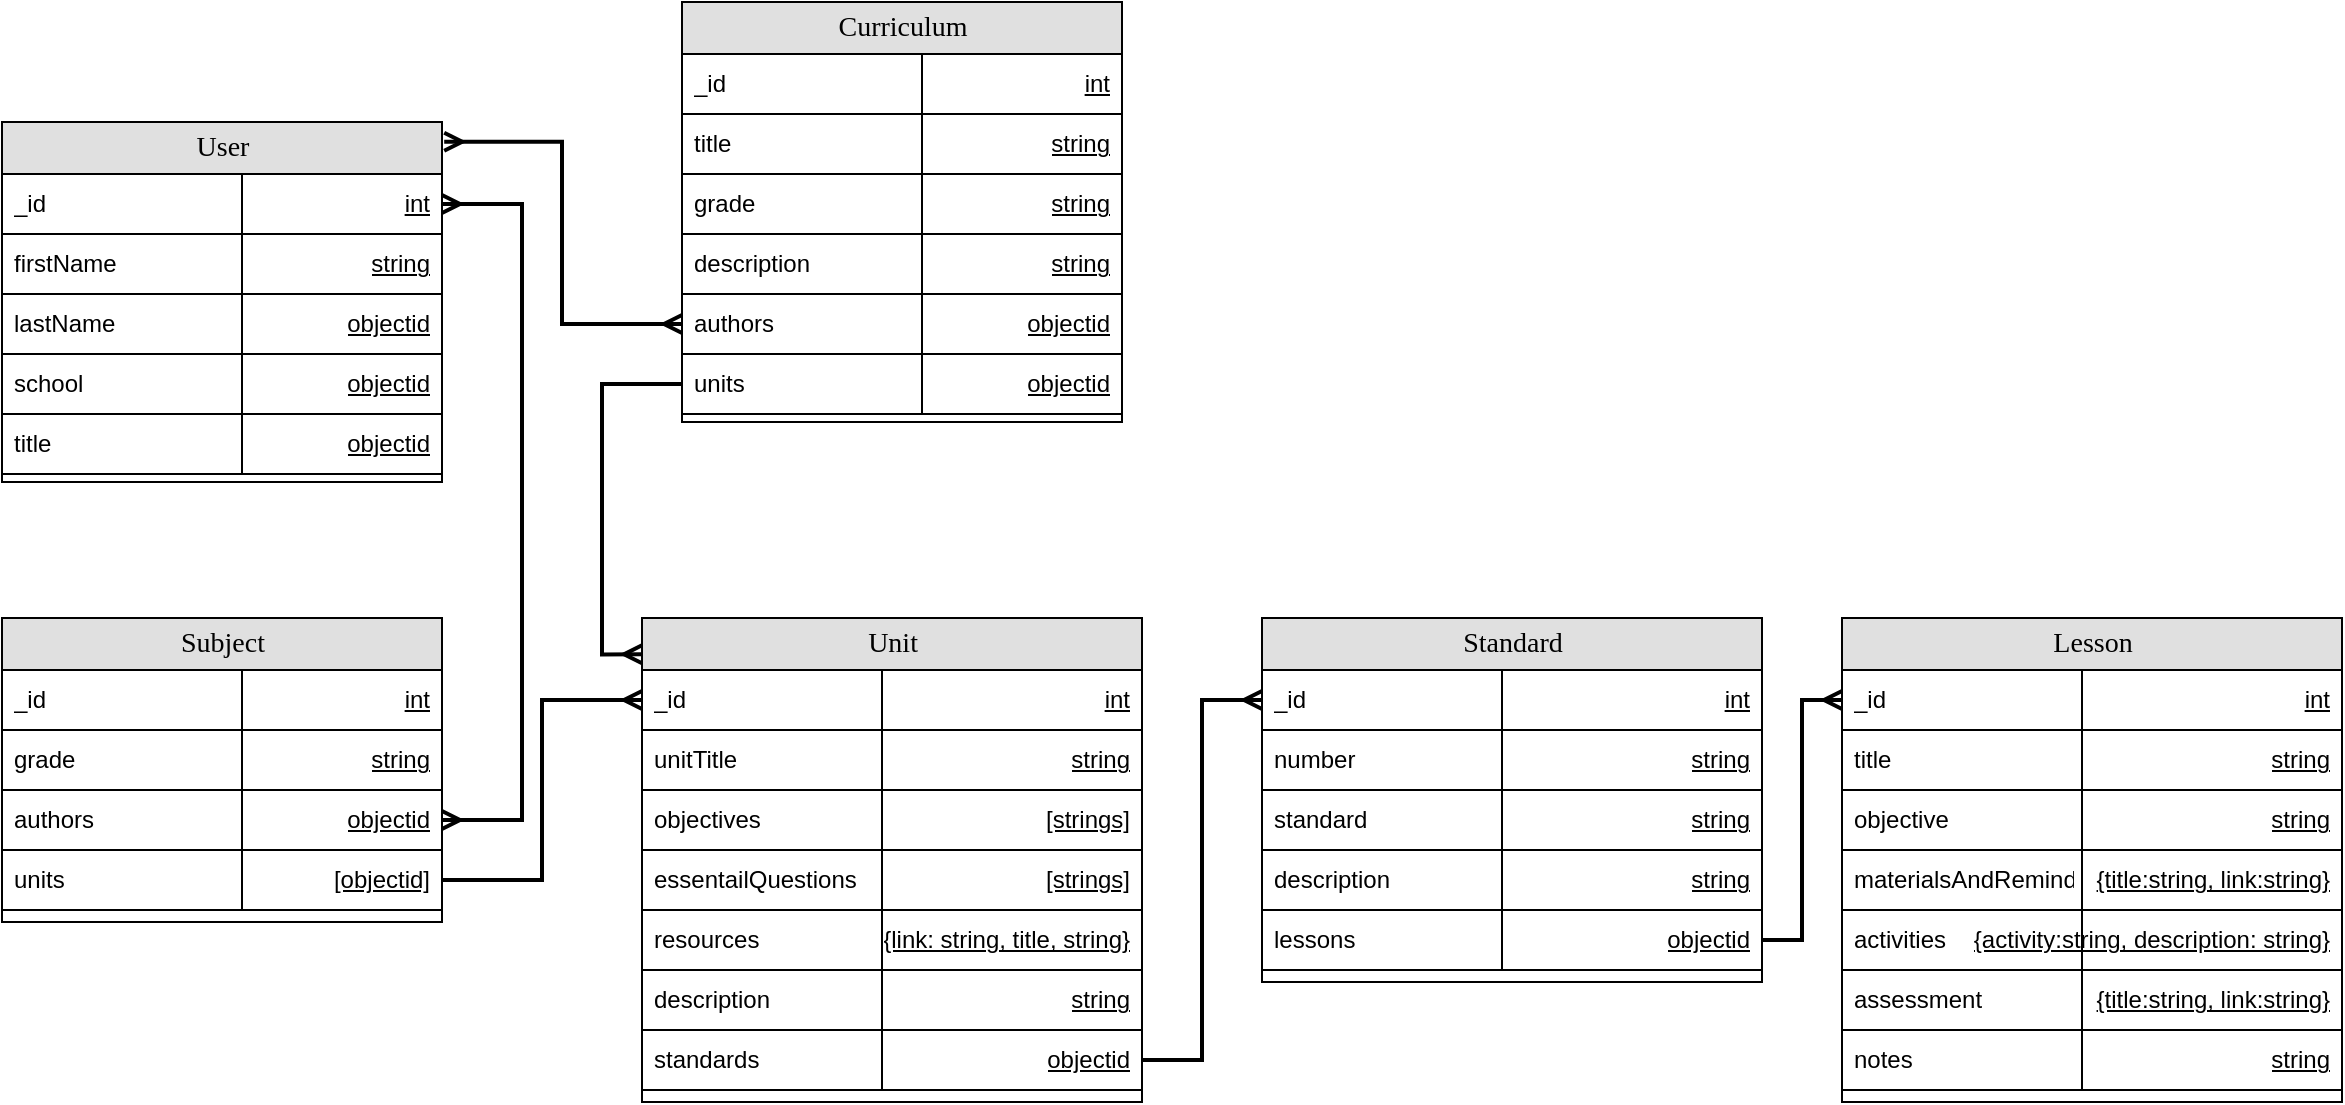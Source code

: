 <mxfile version="21.7.2" type="github">
  <diagram name="Page-1" id="e56a1550-8fbb-45ad-956c-1786394a9013">
    <mxGraphModel dx="1003" dy="1020" grid="1" gridSize="10" guides="1" tooltips="1" connect="1" arrows="1" fold="1" page="1" pageScale="1" pageWidth="1100" pageHeight="850" background="none" math="0" shadow="0">
      <root>
        <mxCell id="0" />
        <mxCell id="1" parent="0" />
        <mxCell id="2e49270ec7c68f3f-80" value="Subject" style="swimlane;html=1;fontStyle=0;childLayout=stackLayout;horizontal=1;startSize=26;fillColor=#e0e0e0;horizontalStack=0;resizeParent=1;resizeLast=0;collapsible=1;marginBottom=0;swimlaneFillColor=#ffffff;align=center;rounded=0;shadow=0;comic=0;labelBackgroundColor=none;strokeWidth=1;fontFamily=Verdana;fontSize=14" parent="1" vertex="1">
          <mxGeometry x="30" y="358" width="220" height="152" as="geometry" />
        </mxCell>
        <mxCell id="2e49270ec7c68f3f-81" value="&lt;span style=&quot;font-weight: 400;&quot;&gt;int&lt;/span&gt;" style="shape=partialRectangle;top=0;left=0;right=0;bottom=1;html=1;align=right;verticalAlign=middle;fillColor=none;spacingLeft=34;spacingRight=4;whiteSpace=wrap;overflow=hidden;rotatable=0;points=[[0,0.5],[1,0.5]];portConstraint=eastwest;dropTarget=0;fontStyle=5;" parent="2e49270ec7c68f3f-80" vertex="1">
          <mxGeometry y="26" width="220" height="30" as="geometry" />
        </mxCell>
        <mxCell id="2e49270ec7c68f3f-82" value="_id" style="shape=partialRectangle;top=0;left=0;bottom=0;html=1;fillColor=none;align=left;verticalAlign=middle;spacingLeft=4;spacingRight=4;whiteSpace=wrap;overflow=hidden;rotatable=0;points=[];portConstraint=eastwest;part=1;" parent="2e49270ec7c68f3f-81" vertex="1" connectable="0">
          <mxGeometry width="120" height="30" as="geometry" />
        </mxCell>
        <mxCell id="TfCNdOQAZOzX627m7ygY-2" value="&lt;span style=&quot;font-weight: 400;&quot;&gt;string&lt;/span&gt;" style="shape=partialRectangle;top=0;left=0;right=0;bottom=1;html=1;align=right;verticalAlign=middle;fillColor=none;spacingLeft=34;spacingRight=4;whiteSpace=wrap;overflow=hidden;rotatable=0;points=[[0,0.5],[1,0.5]];portConstraint=eastwest;dropTarget=0;fontStyle=5;" vertex="1" parent="2e49270ec7c68f3f-80">
          <mxGeometry y="56" width="220" height="30" as="geometry" />
        </mxCell>
        <mxCell id="TfCNdOQAZOzX627m7ygY-3" value="grade" style="shape=partialRectangle;top=0;left=0;bottom=0;html=1;fillColor=none;align=left;verticalAlign=middle;spacingLeft=4;spacingRight=4;whiteSpace=wrap;overflow=hidden;rotatable=0;points=[];portConstraint=eastwest;part=1;" vertex="1" connectable="0" parent="TfCNdOQAZOzX627m7ygY-2">
          <mxGeometry width="120" height="30" as="geometry" />
        </mxCell>
        <mxCell id="TfCNdOQAZOzX627m7ygY-4" value="&lt;span style=&quot;font-weight: 400;&quot;&gt;objectid&lt;/span&gt;" style="shape=partialRectangle;top=0;left=0;right=0;bottom=1;html=1;align=right;verticalAlign=middle;fillColor=none;spacingLeft=34;spacingRight=4;whiteSpace=wrap;overflow=hidden;rotatable=0;points=[[0,0.5],[1,0.5]];portConstraint=eastwest;dropTarget=0;fontStyle=5;" vertex="1" parent="2e49270ec7c68f3f-80">
          <mxGeometry y="86" width="220" height="30" as="geometry" />
        </mxCell>
        <mxCell id="TfCNdOQAZOzX627m7ygY-5" value="authors" style="shape=partialRectangle;top=0;left=0;bottom=0;html=1;fillColor=none;align=left;verticalAlign=middle;spacingLeft=4;spacingRight=4;whiteSpace=wrap;overflow=hidden;rotatable=0;points=[];portConstraint=eastwest;part=1;" vertex="1" connectable="0" parent="TfCNdOQAZOzX627m7ygY-4">
          <mxGeometry width="120" height="30" as="geometry" />
        </mxCell>
        <mxCell id="TfCNdOQAZOzX627m7ygY-8" value="&lt;span style=&quot;font-weight: 400;&quot;&gt;[objectid]&lt;/span&gt;" style="shape=partialRectangle;top=0;left=0;right=0;bottom=1;html=1;align=right;verticalAlign=middle;fillColor=none;spacingLeft=34;spacingRight=4;whiteSpace=wrap;overflow=hidden;rotatable=0;points=[[0,0.5],[1,0.5]];portConstraint=eastwest;dropTarget=0;fontStyle=5;" vertex="1" parent="2e49270ec7c68f3f-80">
          <mxGeometry y="116" width="220" height="30" as="geometry" />
        </mxCell>
        <mxCell id="TfCNdOQAZOzX627m7ygY-9" value="units" style="shape=partialRectangle;top=0;left=0;bottom=0;html=1;fillColor=none;align=left;verticalAlign=middle;spacingLeft=4;spacingRight=4;whiteSpace=wrap;overflow=hidden;rotatable=0;points=[];portConstraint=eastwest;part=1;" vertex="1" connectable="0" parent="TfCNdOQAZOzX627m7ygY-8">
          <mxGeometry width="120" height="30" as="geometry" />
        </mxCell>
        <mxCell id="TfCNdOQAZOzX627m7ygY-520" style="edgeStyle=orthogonalEdgeStyle;rounded=0;orthogonalLoop=1;jettySize=auto;html=1;exitX=1.005;exitY=0.055;exitDx=0;exitDy=0;exitPerimeter=0;endArrow=ERmany;endFill=0;startArrow=ERmany;startFill=0;strokeWidth=2;" edge="1" parent="1" source="TfCNdOQAZOzX627m7ygY-10" target="TfCNdOQAZOzX627m7ygY-512">
          <mxGeometry relative="1" as="geometry">
            <mxPoint x="260" y="120" as="sourcePoint" />
            <Array as="points">
              <mxPoint x="310" y="120" />
              <mxPoint x="310" y="211" />
            </Array>
          </mxGeometry>
        </mxCell>
        <mxCell id="TfCNdOQAZOzX627m7ygY-10" value="User" style="swimlane;html=1;fontStyle=0;childLayout=stackLayout;horizontal=1;startSize=26;fillColor=#e0e0e0;horizontalStack=0;resizeParent=1;resizeLast=0;collapsible=1;marginBottom=0;swimlaneFillColor=#ffffff;align=center;rounded=0;shadow=0;comic=0;labelBackgroundColor=none;strokeWidth=1;fontFamily=Verdana;fontSize=14" vertex="1" parent="1">
          <mxGeometry x="30" y="110" width="220" height="180" as="geometry" />
        </mxCell>
        <mxCell id="TfCNdOQAZOzX627m7ygY-11" value="&lt;span style=&quot;font-weight: 400;&quot;&gt;int&lt;/span&gt;" style="shape=partialRectangle;top=0;left=0;right=0;bottom=1;html=1;align=right;verticalAlign=middle;fillColor=none;spacingLeft=34;spacingRight=4;whiteSpace=wrap;overflow=hidden;rotatable=0;points=[[0,0.5],[1,0.5]];portConstraint=eastwest;dropTarget=0;fontStyle=5;" vertex="1" parent="TfCNdOQAZOzX627m7ygY-10">
          <mxGeometry y="26" width="220" height="30" as="geometry" />
        </mxCell>
        <mxCell id="TfCNdOQAZOzX627m7ygY-12" value="_id" style="shape=partialRectangle;top=0;left=0;bottom=0;html=1;fillColor=none;align=left;verticalAlign=middle;spacingLeft=4;spacingRight=4;whiteSpace=wrap;overflow=hidden;rotatable=0;points=[];portConstraint=eastwest;part=1;" vertex="1" connectable="0" parent="TfCNdOQAZOzX627m7ygY-11">
          <mxGeometry width="120" height="30" as="geometry" />
        </mxCell>
        <mxCell id="TfCNdOQAZOzX627m7ygY-13" value="&lt;span style=&quot;font-weight: 400;&quot;&gt;string&lt;/span&gt;" style="shape=partialRectangle;top=0;left=0;right=0;bottom=1;html=1;align=right;verticalAlign=middle;fillColor=none;spacingLeft=34;spacingRight=4;whiteSpace=wrap;overflow=hidden;rotatable=0;points=[[0,0.5],[1,0.5]];portConstraint=eastwest;dropTarget=0;fontStyle=5;" vertex="1" parent="TfCNdOQAZOzX627m7ygY-10">
          <mxGeometry y="56" width="220" height="30" as="geometry" />
        </mxCell>
        <mxCell id="TfCNdOQAZOzX627m7ygY-14" value="firstName" style="shape=partialRectangle;top=0;left=0;bottom=0;html=1;fillColor=none;align=left;verticalAlign=middle;spacingLeft=4;spacingRight=4;whiteSpace=wrap;overflow=hidden;rotatable=0;points=[];portConstraint=eastwest;part=1;" vertex="1" connectable="0" parent="TfCNdOQAZOzX627m7ygY-13">
          <mxGeometry width="120" height="30" as="geometry" />
        </mxCell>
        <mxCell id="TfCNdOQAZOzX627m7ygY-15" value="&lt;span style=&quot;font-weight: 400;&quot;&gt;objectid&lt;/span&gt;" style="shape=partialRectangle;top=0;left=0;right=0;bottom=1;html=1;align=right;verticalAlign=middle;fillColor=none;spacingLeft=34;spacingRight=4;whiteSpace=wrap;overflow=hidden;rotatable=0;points=[[0,0.5],[1,0.5]];portConstraint=eastwest;dropTarget=0;fontStyle=5;" vertex="1" parent="TfCNdOQAZOzX627m7ygY-10">
          <mxGeometry y="86" width="220" height="30" as="geometry" />
        </mxCell>
        <mxCell id="TfCNdOQAZOzX627m7ygY-16" value="lastName" style="shape=partialRectangle;top=0;left=0;bottom=0;html=1;fillColor=none;align=left;verticalAlign=middle;spacingLeft=4;spacingRight=4;whiteSpace=wrap;overflow=hidden;rotatable=0;points=[];portConstraint=eastwest;part=1;" vertex="1" connectable="0" parent="TfCNdOQAZOzX627m7ygY-15">
          <mxGeometry width="120" height="30" as="geometry" />
        </mxCell>
        <mxCell id="TfCNdOQAZOzX627m7ygY-17" value="&lt;span style=&quot;font-weight: 400;&quot;&gt;objectid&lt;/span&gt;" style="shape=partialRectangle;top=0;left=0;right=0;bottom=1;html=1;align=right;verticalAlign=middle;fillColor=none;spacingLeft=34;spacingRight=4;whiteSpace=wrap;overflow=hidden;rotatable=0;points=[[0,0.5],[1,0.5]];portConstraint=eastwest;dropTarget=0;fontStyle=5;" vertex="1" parent="TfCNdOQAZOzX627m7ygY-10">
          <mxGeometry y="116" width="220" height="30" as="geometry" />
        </mxCell>
        <mxCell id="TfCNdOQAZOzX627m7ygY-18" value="school" style="shape=partialRectangle;top=0;left=0;bottom=0;html=1;fillColor=none;align=left;verticalAlign=middle;spacingLeft=4;spacingRight=4;whiteSpace=wrap;overflow=hidden;rotatable=0;points=[];portConstraint=eastwest;part=1;" vertex="1" connectable="0" parent="TfCNdOQAZOzX627m7ygY-17">
          <mxGeometry width="120" height="30" as="geometry" />
        </mxCell>
        <mxCell id="TfCNdOQAZOzX627m7ygY-19" value="&lt;span style=&quot;font-weight: 400;&quot;&gt;objectid&lt;/span&gt;" style="shape=partialRectangle;top=0;left=0;right=0;bottom=1;html=1;align=right;verticalAlign=middle;fillColor=none;spacingLeft=34;spacingRight=4;whiteSpace=wrap;overflow=hidden;rotatable=0;points=[[0,0.5],[1,0.5]];portConstraint=eastwest;dropTarget=0;fontStyle=5;" vertex="1" parent="TfCNdOQAZOzX627m7ygY-10">
          <mxGeometry y="146" width="220" height="30" as="geometry" />
        </mxCell>
        <mxCell id="TfCNdOQAZOzX627m7ygY-20" value="title" style="shape=partialRectangle;top=0;left=0;bottom=0;html=1;fillColor=none;align=left;verticalAlign=middle;spacingLeft=4;spacingRight=4;whiteSpace=wrap;overflow=hidden;rotatable=0;points=[];portConstraint=eastwest;part=1;" vertex="1" connectable="0" parent="TfCNdOQAZOzX627m7ygY-19">
          <mxGeometry width="120" height="30" as="geometry" />
        </mxCell>
        <mxCell id="TfCNdOQAZOzX627m7ygY-21" style="edgeStyle=orthogonalEdgeStyle;rounded=0;orthogonalLoop=1;jettySize=auto;html=1;exitX=1;exitY=0.5;exitDx=0;exitDy=0;entryX=1;entryY=0.5;entryDx=0;entryDy=0;endArrow=ERmany;endFill=0;strokeWidth=2;startArrow=ERmany;startFill=0;" edge="1" parent="1" source="TfCNdOQAZOzX627m7ygY-4" target="TfCNdOQAZOzX627m7ygY-11">
          <mxGeometry relative="1" as="geometry">
            <mxPoint x="290" y="150" as="targetPoint" />
            <Array as="points">
              <mxPoint x="290" y="459" />
              <mxPoint x="290" y="151" />
            </Array>
          </mxGeometry>
        </mxCell>
        <mxCell id="TfCNdOQAZOzX627m7ygY-22" value="Unit" style="swimlane;html=1;fontStyle=0;childLayout=stackLayout;horizontal=1;startSize=26;fillColor=#e0e0e0;horizontalStack=0;resizeParent=1;resizeLast=0;collapsible=1;marginBottom=0;swimlaneFillColor=#ffffff;align=center;rounded=0;shadow=0;comic=0;labelBackgroundColor=none;strokeWidth=1;fontFamily=Verdana;fontSize=14" vertex="1" parent="1">
          <mxGeometry x="350" y="358" width="250" height="242" as="geometry" />
        </mxCell>
        <mxCell id="TfCNdOQAZOzX627m7ygY-23" value="&lt;span style=&quot;font-weight: 400;&quot;&gt;int&lt;/span&gt;" style="shape=partialRectangle;top=0;left=0;right=0;bottom=1;html=1;align=right;verticalAlign=middle;fillColor=none;spacingLeft=34;spacingRight=4;whiteSpace=wrap;overflow=hidden;rotatable=0;points=[[0,0.5],[1,0.5]];portConstraint=eastwest;dropTarget=0;fontStyle=5;" vertex="1" parent="TfCNdOQAZOzX627m7ygY-22">
          <mxGeometry y="26" width="250" height="30" as="geometry" />
        </mxCell>
        <mxCell id="TfCNdOQAZOzX627m7ygY-24" value="_id" style="shape=partialRectangle;top=0;left=0;bottom=0;html=1;fillColor=none;align=left;verticalAlign=middle;spacingLeft=4;spacingRight=4;whiteSpace=wrap;overflow=hidden;rotatable=0;points=[];portConstraint=eastwest;part=1;" vertex="1" connectable="0" parent="TfCNdOQAZOzX627m7ygY-23">
          <mxGeometry width="120" height="30" as="geometry" />
        </mxCell>
        <mxCell id="TfCNdOQAZOzX627m7ygY-27" value="&lt;span style=&quot;font-weight: 400;&quot;&gt;string&lt;/span&gt;" style="shape=partialRectangle;top=0;left=0;right=0;bottom=1;html=1;align=right;verticalAlign=middle;fillColor=none;spacingLeft=34;spacingRight=4;whiteSpace=wrap;overflow=hidden;rotatable=0;points=[[0,0.5],[1,0.5]];portConstraint=eastwest;dropTarget=0;fontStyle=5;" vertex="1" parent="TfCNdOQAZOzX627m7ygY-22">
          <mxGeometry y="56" width="250" height="30" as="geometry" />
        </mxCell>
        <mxCell id="TfCNdOQAZOzX627m7ygY-28" value="unitTitle" style="shape=partialRectangle;top=0;left=0;bottom=0;html=1;fillColor=none;align=left;verticalAlign=middle;spacingLeft=4;spacingRight=4;whiteSpace=wrap;overflow=hidden;rotatable=0;points=[];portConstraint=eastwest;part=1;" vertex="1" connectable="0" parent="TfCNdOQAZOzX627m7ygY-27">
          <mxGeometry width="120" height="30" as="geometry" />
        </mxCell>
        <mxCell id="TfCNdOQAZOzX627m7ygY-29" value="&lt;span style=&quot;font-weight: 400;&quot;&gt;[strings]&lt;/span&gt;" style="shape=partialRectangle;top=0;left=0;right=0;bottom=1;html=1;align=right;verticalAlign=middle;fillColor=none;spacingLeft=34;spacingRight=4;whiteSpace=wrap;overflow=hidden;rotatable=0;points=[[0,0.5],[1,0.5]];portConstraint=eastwest;dropTarget=0;fontStyle=5;" vertex="1" parent="TfCNdOQAZOzX627m7ygY-22">
          <mxGeometry y="86" width="250" height="30" as="geometry" />
        </mxCell>
        <mxCell id="TfCNdOQAZOzX627m7ygY-30" value="objectives" style="shape=partialRectangle;top=0;left=0;bottom=0;html=1;fillColor=none;align=left;verticalAlign=middle;spacingLeft=4;spacingRight=4;whiteSpace=wrap;overflow=hidden;rotatable=0;points=[];portConstraint=eastwest;part=1;" vertex="1" connectable="0" parent="TfCNdOQAZOzX627m7ygY-29">
          <mxGeometry width="120" height="30" as="geometry" />
        </mxCell>
        <mxCell id="TfCNdOQAZOzX627m7ygY-40" value="&lt;span style=&quot;font-weight: 400;&quot;&gt;[strings]&lt;/span&gt;" style="shape=partialRectangle;top=0;left=0;right=0;bottom=1;html=1;align=right;verticalAlign=middle;fillColor=none;spacingLeft=34;spacingRight=4;whiteSpace=wrap;overflow=hidden;rotatable=0;points=[[0,0.5],[1,0.5]];portConstraint=eastwest;dropTarget=0;fontStyle=5;" vertex="1" parent="TfCNdOQAZOzX627m7ygY-22">
          <mxGeometry y="116" width="250" height="30" as="geometry" />
        </mxCell>
        <mxCell id="TfCNdOQAZOzX627m7ygY-41" value="essentailQuestions" style="shape=partialRectangle;top=0;left=0;bottom=0;html=1;fillColor=none;align=left;verticalAlign=middle;spacingLeft=4;spacingRight=4;whiteSpace=wrap;overflow=hidden;rotatable=0;points=[];portConstraint=eastwest;part=1;" vertex="1" connectable="0" parent="TfCNdOQAZOzX627m7ygY-40">
          <mxGeometry width="120" height="30" as="geometry" />
        </mxCell>
        <mxCell id="TfCNdOQAZOzX627m7ygY-42" value="&lt;span style=&quot;font-weight: 400;&quot;&gt;{link: string, title, string}&lt;br&gt;&lt;/span&gt;" style="shape=partialRectangle;top=0;left=0;right=0;bottom=1;html=1;align=right;verticalAlign=middle;fillColor=none;spacingLeft=34;spacingRight=4;whiteSpace=wrap;overflow=hidden;rotatable=0;points=[[0,0.5],[1,0.5]];portConstraint=eastwest;dropTarget=0;fontStyle=5;" vertex="1" parent="TfCNdOQAZOzX627m7ygY-22">
          <mxGeometry y="146" width="250" height="30" as="geometry" />
        </mxCell>
        <mxCell id="TfCNdOQAZOzX627m7ygY-43" value="resources" style="shape=partialRectangle;top=0;left=0;bottom=0;html=1;fillColor=none;align=left;verticalAlign=middle;spacingLeft=4;spacingRight=4;whiteSpace=wrap;overflow=hidden;rotatable=0;points=[];portConstraint=eastwest;part=1;" vertex="1" connectable="0" parent="TfCNdOQAZOzX627m7ygY-42">
          <mxGeometry width="120" height="30" as="geometry" />
        </mxCell>
        <mxCell id="TfCNdOQAZOzX627m7ygY-44" value="&lt;span style=&quot;font-weight: 400;&quot;&gt;string&lt;/span&gt;" style="shape=partialRectangle;top=0;left=0;right=0;bottom=1;html=1;align=right;verticalAlign=middle;fillColor=none;spacingLeft=34;spacingRight=4;whiteSpace=wrap;overflow=hidden;rotatable=0;points=[[0,0.5],[1,0.5]];portConstraint=eastwest;dropTarget=0;fontStyle=5;" vertex="1" parent="TfCNdOQAZOzX627m7ygY-22">
          <mxGeometry y="176" width="250" height="30" as="geometry" />
        </mxCell>
        <mxCell id="TfCNdOQAZOzX627m7ygY-45" value="description" style="shape=partialRectangle;top=0;left=0;bottom=0;html=1;fillColor=none;align=left;verticalAlign=middle;spacingLeft=4;spacingRight=4;whiteSpace=wrap;overflow=hidden;rotatable=0;points=[];portConstraint=eastwest;part=1;" vertex="1" connectable="0" parent="TfCNdOQAZOzX627m7ygY-44">
          <mxGeometry width="120" height="30" as="geometry" />
        </mxCell>
        <mxCell id="TfCNdOQAZOzX627m7ygY-46" value="&lt;span style=&quot;font-weight: 400;&quot;&gt;objectid&lt;/span&gt;" style="shape=partialRectangle;top=0;left=0;right=0;bottom=1;html=1;align=right;verticalAlign=middle;fillColor=none;spacingLeft=34;spacingRight=4;whiteSpace=wrap;overflow=hidden;rotatable=0;points=[[0,0.5],[1,0.5]];portConstraint=eastwest;dropTarget=0;fontStyle=5;" vertex="1" parent="TfCNdOQAZOzX627m7ygY-22">
          <mxGeometry y="206" width="250" height="30" as="geometry" />
        </mxCell>
        <mxCell id="TfCNdOQAZOzX627m7ygY-47" value="standards" style="shape=partialRectangle;top=0;left=0;bottom=0;html=1;fillColor=none;align=left;verticalAlign=middle;spacingLeft=4;spacingRight=4;whiteSpace=wrap;overflow=hidden;rotatable=0;points=[];portConstraint=eastwest;part=1;" vertex="1" connectable="0" parent="TfCNdOQAZOzX627m7ygY-46">
          <mxGeometry width="120" height="30" as="geometry" />
        </mxCell>
        <mxCell id="TfCNdOQAZOzX627m7ygY-49" style="edgeStyle=orthogonalEdgeStyle;rounded=0;orthogonalLoop=1;jettySize=auto;html=1;entryX=0;entryY=0.5;entryDx=0;entryDy=0;endArrow=ERmany;endFill=0;strokeWidth=2;" edge="1" parent="1" source="TfCNdOQAZOzX627m7ygY-8" target="TfCNdOQAZOzX627m7ygY-23">
          <mxGeometry relative="1" as="geometry">
            <mxPoint x="330" y="320" as="targetPoint" />
          </mxGeometry>
        </mxCell>
        <mxCell id="TfCNdOQAZOzX627m7ygY-471" value="Standard" style="swimlane;html=1;fontStyle=0;childLayout=stackLayout;horizontal=1;startSize=26;fillColor=#e0e0e0;horizontalStack=0;resizeParent=1;resizeLast=0;collapsible=1;marginBottom=0;swimlaneFillColor=#ffffff;align=center;rounded=0;shadow=0;comic=0;labelBackgroundColor=none;strokeWidth=1;fontFamily=Verdana;fontSize=14" vertex="1" parent="1">
          <mxGeometry x="660" y="358" width="250" height="182" as="geometry" />
        </mxCell>
        <mxCell id="TfCNdOQAZOzX627m7ygY-472" value="&lt;span style=&quot;font-weight: 400;&quot;&gt;int&lt;/span&gt;" style="shape=partialRectangle;top=0;left=0;right=0;bottom=1;html=1;align=right;verticalAlign=middle;fillColor=none;spacingLeft=34;spacingRight=4;whiteSpace=wrap;overflow=hidden;rotatable=0;points=[[0,0.5],[1,0.5]];portConstraint=eastwest;dropTarget=0;fontStyle=5;" vertex="1" parent="TfCNdOQAZOzX627m7ygY-471">
          <mxGeometry y="26" width="250" height="30" as="geometry" />
        </mxCell>
        <mxCell id="TfCNdOQAZOzX627m7ygY-473" value="_id" style="shape=partialRectangle;top=0;left=0;bottom=0;html=1;fillColor=none;align=left;verticalAlign=middle;spacingLeft=4;spacingRight=4;whiteSpace=wrap;overflow=hidden;rotatable=0;points=[];portConstraint=eastwest;part=1;" vertex="1" connectable="0" parent="TfCNdOQAZOzX627m7ygY-472">
          <mxGeometry width="120" height="30" as="geometry" />
        </mxCell>
        <mxCell id="TfCNdOQAZOzX627m7ygY-474" value="&lt;span style=&quot;font-weight: 400;&quot;&gt;string&lt;/span&gt;" style="shape=partialRectangle;top=0;left=0;right=0;bottom=1;html=1;align=right;verticalAlign=middle;fillColor=none;spacingLeft=34;spacingRight=4;whiteSpace=wrap;overflow=hidden;rotatable=0;points=[[0,0.5],[1,0.5]];portConstraint=eastwest;dropTarget=0;fontStyle=5;" vertex="1" parent="TfCNdOQAZOzX627m7ygY-471">
          <mxGeometry y="56" width="250" height="30" as="geometry" />
        </mxCell>
        <mxCell id="TfCNdOQAZOzX627m7ygY-475" value="number" style="shape=partialRectangle;top=0;left=0;bottom=0;html=1;fillColor=none;align=left;verticalAlign=middle;spacingLeft=4;spacingRight=4;whiteSpace=wrap;overflow=hidden;rotatable=0;points=[];portConstraint=eastwest;part=1;" vertex="1" connectable="0" parent="TfCNdOQAZOzX627m7ygY-474">
          <mxGeometry width="120" height="30" as="geometry" />
        </mxCell>
        <mxCell id="TfCNdOQAZOzX627m7ygY-476" value="&lt;span style=&quot;font-weight: 400;&quot;&gt;string&lt;/span&gt;" style="shape=partialRectangle;top=0;left=0;right=0;bottom=1;html=1;align=right;verticalAlign=middle;fillColor=none;spacingLeft=34;spacingRight=4;whiteSpace=wrap;overflow=hidden;rotatable=0;points=[[0,0.5],[1,0.5]];portConstraint=eastwest;dropTarget=0;fontStyle=5;" vertex="1" parent="TfCNdOQAZOzX627m7ygY-471">
          <mxGeometry y="86" width="250" height="30" as="geometry" />
        </mxCell>
        <mxCell id="TfCNdOQAZOzX627m7ygY-477" value="standard" style="shape=partialRectangle;top=0;left=0;bottom=0;html=1;fillColor=none;align=left;verticalAlign=middle;spacingLeft=4;spacingRight=4;whiteSpace=wrap;overflow=hidden;rotatable=0;points=[];portConstraint=eastwest;part=1;" vertex="1" connectable="0" parent="TfCNdOQAZOzX627m7ygY-476">
          <mxGeometry width="120" height="30" as="geometry" />
        </mxCell>
        <mxCell id="TfCNdOQAZOzX627m7ygY-478" value="&lt;span style=&quot;font-weight: 400;&quot;&gt;string&lt;/span&gt;" style="shape=partialRectangle;top=0;left=0;right=0;bottom=1;html=1;align=right;verticalAlign=middle;fillColor=none;spacingLeft=34;spacingRight=4;whiteSpace=wrap;overflow=hidden;rotatable=0;points=[[0,0.5],[1,0.5]];portConstraint=eastwest;dropTarget=0;fontStyle=5;" vertex="1" parent="TfCNdOQAZOzX627m7ygY-471">
          <mxGeometry y="116" width="250" height="30" as="geometry" />
        </mxCell>
        <mxCell id="TfCNdOQAZOzX627m7ygY-479" value="description" style="shape=partialRectangle;top=0;left=0;bottom=0;html=1;fillColor=none;align=left;verticalAlign=middle;spacingLeft=4;spacingRight=4;whiteSpace=wrap;overflow=hidden;rotatable=0;points=[];portConstraint=eastwest;part=1;" vertex="1" connectable="0" parent="TfCNdOQAZOzX627m7ygY-478">
          <mxGeometry width="120" height="30" as="geometry" />
        </mxCell>
        <mxCell id="TfCNdOQAZOzX627m7ygY-480" value="&lt;span style=&quot;font-weight: 400;&quot;&gt;objectid&lt;br&gt;&lt;/span&gt;" style="shape=partialRectangle;top=0;left=0;right=0;bottom=1;html=1;align=right;verticalAlign=middle;fillColor=none;spacingLeft=34;spacingRight=4;whiteSpace=wrap;overflow=hidden;rotatable=0;points=[[0,0.5],[1,0.5]];portConstraint=eastwest;dropTarget=0;fontStyle=5;" vertex="1" parent="TfCNdOQAZOzX627m7ygY-471">
          <mxGeometry y="146" width="250" height="30" as="geometry" />
        </mxCell>
        <mxCell id="TfCNdOQAZOzX627m7ygY-481" value="lessons" style="shape=partialRectangle;top=0;left=0;bottom=0;html=1;fillColor=none;align=left;verticalAlign=middle;spacingLeft=4;spacingRight=4;whiteSpace=wrap;overflow=hidden;rotatable=0;points=[];portConstraint=eastwest;part=1;" vertex="1" connectable="0" parent="TfCNdOQAZOzX627m7ygY-480">
          <mxGeometry width="120" height="30" as="geometry" />
        </mxCell>
        <mxCell id="TfCNdOQAZOzX627m7ygY-486" style="edgeStyle=orthogonalEdgeStyle;rounded=0;orthogonalLoop=1;jettySize=auto;html=1;exitX=1;exitY=0.5;exitDx=0;exitDy=0;entryX=0;entryY=0.5;entryDx=0;entryDy=0;strokeWidth=2;endArrow=ERmany;endFill=0;" edge="1" parent="1" source="TfCNdOQAZOzX627m7ygY-46" target="TfCNdOQAZOzX627m7ygY-472">
          <mxGeometry relative="1" as="geometry" />
        </mxCell>
        <mxCell id="TfCNdOQAZOzX627m7ygY-487" value="Lesson" style="swimlane;html=1;fontStyle=0;childLayout=stackLayout;horizontal=1;startSize=26;fillColor=#e0e0e0;horizontalStack=0;resizeParent=1;resizeLast=0;collapsible=1;marginBottom=0;swimlaneFillColor=#ffffff;align=center;rounded=0;shadow=0;comic=0;labelBackgroundColor=none;strokeWidth=1;fontFamily=Verdana;fontSize=14" vertex="1" parent="1">
          <mxGeometry x="950" y="358" width="250" height="242" as="geometry" />
        </mxCell>
        <mxCell id="TfCNdOQAZOzX627m7ygY-488" value="&lt;span style=&quot;font-weight: 400;&quot;&gt;int&lt;/span&gt;" style="shape=partialRectangle;top=0;left=0;right=0;bottom=1;html=1;align=right;verticalAlign=middle;fillColor=none;spacingLeft=34;spacingRight=4;whiteSpace=wrap;overflow=hidden;rotatable=0;points=[[0,0.5],[1,0.5]];portConstraint=eastwest;dropTarget=0;fontStyle=5;" vertex="1" parent="TfCNdOQAZOzX627m7ygY-487">
          <mxGeometry y="26" width="250" height="30" as="geometry" />
        </mxCell>
        <mxCell id="TfCNdOQAZOzX627m7ygY-489" value="_id" style="shape=partialRectangle;top=0;left=0;bottom=0;html=1;fillColor=none;align=left;verticalAlign=middle;spacingLeft=4;spacingRight=4;whiteSpace=wrap;overflow=hidden;rotatable=0;points=[];portConstraint=eastwest;part=1;" vertex="1" connectable="0" parent="TfCNdOQAZOzX627m7ygY-488">
          <mxGeometry width="120" height="30" as="geometry" />
        </mxCell>
        <mxCell id="TfCNdOQAZOzX627m7ygY-490" value="&lt;span style=&quot;font-weight: 400;&quot;&gt;string&lt;/span&gt;" style="shape=partialRectangle;top=0;left=0;right=0;bottom=1;html=1;align=right;verticalAlign=middle;fillColor=none;spacingLeft=34;spacingRight=4;whiteSpace=wrap;overflow=hidden;rotatable=0;points=[[0,0.5],[1,0.5]];portConstraint=eastwest;dropTarget=0;fontStyle=5;" vertex="1" parent="TfCNdOQAZOzX627m7ygY-487">
          <mxGeometry y="56" width="250" height="30" as="geometry" />
        </mxCell>
        <mxCell id="TfCNdOQAZOzX627m7ygY-491" value="title" style="shape=partialRectangle;top=0;left=0;bottom=0;html=1;fillColor=none;align=left;verticalAlign=middle;spacingLeft=4;spacingRight=4;whiteSpace=wrap;overflow=hidden;rotatable=0;points=[];portConstraint=eastwest;part=1;" vertex="1" connectable="0" parent="TfCNdOQAZOzX627m7ygY-490">
          <mxGeometry width="120" height="30" as="geometry" />
        </mxCell>
        <mxCell id="TfCNdOQAZOzX627m7ygY-492" value="&lt;span style=&quot;font-weight: 400;&quot;&gt;string&lt;/span&gt;" style="shape=partialRectangle;top=0;left=0;right=0;bottom=1;html=1;align=right;verticalAlign=middle;fillColor=none;spacingLeft=34;spacingRight=4;whiteSpace=wrap;overflow=hidden;rotatable=0;points=[[0,0.5],[1,0.5]];portConstraint=eastwest;dropTarget=0;fontStyle=5;" vertex="1" parent="TfCNdOQAZOzX627m7ygY-487">
          <mxGeometry y="86" width="250" height="30" as="geometry" />
        </mxCell>
        <mxCell id="TfCNdOQAZOzX627m7ygY-493" value="objective" style="shape=partialRectangle;top=0;left=0;bottom=0;html=1;fillColor=none;align=left;verticalAlign=middle;spacingLeft=4;spacingRight=4;whiteSpace=wrap;overflow=hidden;rotatable=0;points=[];portConstraint=eastwest;part=1;" vertex="1" connectable="0" parent="TfCNdOQAZOzX627m7ygY-492">
          <mxGeometry width="120" height="30" as="geometry" />
        </mxCell>
        <mxCell id="TfCNdOQAZOzX627m7ygY-494" value="&lt;span style=&quot;font-weight: 400;&quot;&gt;{title:string, link:string}&lt;/span&gt;" style="shape=partialRectangle;top=0;left=0;right=0;bottom=1;html=1;align=right;verticalAlign=middle;fillColor=none;spacingLeft=34;spacingRight=4;whiteSpace=wrap;overflow=hidden;rotatable=0;points=[[0,0.5],[1,0.5]];portConstraint=eastwest;dropTarget=0;fontStyle=5;" vertex="1" parent="TfCNdOQAZOzX627m7ygY-487">
          <mxGeometry y="116" width="250" height="30" as="geometry" />
        </mxCell>
        <mxCell id="TfCNdOQAZOzX627m7ygY-495" value="materialsAndReminders" style="shape=partialRectangle;top=0;left=0;bottom=0;html=1;fillColor=none;align=left;verticalAlign=middle;spacingLeft=4;spacingRight=4;whiteSpace=wrap;overflow=hidden;rotatable=0;points=[];portConstraint=eastwest;part=1;" vertex="1" connectable="0" parent="TfCNdOQAZOzX627m7ygY-494">
          <mxGeometry width="120" height="30" as="geometry" />
        </mxCell>
        <mxCell id="TfCNdOQAZOzX627m7ygY-496" value="&lt;span style=&quot;font-weight: 400;&quot;&gt;{activity:string, description: string}&lt;br&gt;&lt;/span&gt;" style="shape=partialRectangle;top=0;left=0;right=0;bottom=1;html=1;align=right;verticalAlign=middle;fillColor=none;spacingLeft=34;spacingRight=4;whiteSpace=wrap;overflow=hidden;rotatable=0;points=[[0,0.5],[1,0.5]];portConstraint=eastwest;dropTarget=0;fontStyle=5;" vertex="1" parent="TfCNdOQAZOzX627m7ygY-487">
          <mxGeometry y="146" width="250" height="30" as="geometry" />
        </mxCell>
        <mxCell id="TfCNdOQAZOzX627m7ygY-497" value="activities" style="shape=partialRectangle;top=0;left=0;bottom=0;html=1;fillColor=none;align=left;verticalAlign=middle;spacingLeft=4;spacingRight=4;whiteSpace=wrap;overflow=hidden;rotatable=0;points=[];portConstraint=eastwest;part=1;" vertex="1" connectable="0" parent="TfCNdOQAZOzX627m7ygY-496">
          <mxGeometry width="120" height="30" as="geometry" />
        </mxCell>
        <mxCell id="TfCNdOQAZOzX627m7ygY-498" value="&lt;span style=&quot;font-weight: 400;&quot;&gt;{title:string, link:string}&lt;/span&gt;" style="shape=partialRectangle;top=0;left=0;right=0;bottom=1;html=1;align=right;verticalAlign=middle;fillColor=none;spacingLeft=34;spacingRight=4;whiteSpace=wrap;overflow=hidden;rotatable=0;points=[[0,0.5],[1,0.5]];portConstraint=eastwest;dropTarget=0;fontStyle=5;" vertex="1" parent="TfCNdOQAZOzX627m7ygY-487">
          <mxGeometry y="176" width="250" height="30" as="geometry" />
        </mxCell>
        <mxCell id="TfCNdOQAZOzX627m7ygY-499" value="assessment" style="shape=partialRectangle;top=0;left=0;bottom=0;html=1;fillColor=none;align=left;verticalAlign=middle;spacingLeft=4;spacingRight=4;whiteSpace=wrap;overflow=hidden;rotatable=0;points=[];portConstraint=eastwest;part=1;" vertex="1" connectable="0" parent="TfCNdOQAZOzX627m7ygY-498">
          <mxGeometry width="120" height="30" as="geometry" />
        </mxCell>
        <mxCell id="TfCNdOQAZOzX627m7ygY-500" value="&lt;span style=&quot;font-weight: 400;&quot;&gt;string&lt;/span&gt;" style="shape=partialRectangle;top=0;left=0;right=0;bottom=1;html=1;align=right;verticalAlign=middle;fillColor=none;spacingLeft=34;spacingRight=4;whiteSpace=wrap;overflow=hidden;rotatable=0;points=[[0,0.5],[1,0.5]];portConstraint=eastwest;dropTarget=0;fontStyle=5;" vertex="1" parent="TfCNdOQAZOzX627m7ygY-487">
          <mxGeometry y="206" width="250" height="30" as="geometry" />
        </mxCell>
        <mxCell id="TfCNdOQAZOzX627m7ygY-501" value="notes" style="shape=partialRectangle;top=0;left=0;bottom=0;html=1;fillColor=none;align=left;verticalAlign=middle;spacingLeft=4;spacingRight=4;whiteSpace=wrap;overflow=hidden;rotatable=0;points=[];portConstraint=eastwest;part=1;" vertex="1" connectable="0" parent="TfCNdOQAZOzX627m7ygY-500">
          <mxGeometry width="120" height="30" as="geometry" />
        </mxCell>
        <mxCell id="TfCNdOQAZOzX627m7ygY-502" style="edgeStyle=orthogonalEdgeStyle;rounded=0;orthogonalLoop=1;jettySize=auto;html=1;exitX=1;exitY=0.5;exitDx=0;exitDy=0;entryX=0;entryY=0.5;entryDx=0;entryDy=0;endArrow=ERmany;endFill=0;strokeWidth=2;" edge="1" parent="1" source="TfCNdOQAZOzX627m7ygY-480" target="TfCNdOQAZOzX627m7ygY-488">
          <mxGeometry relative="1" as="geometry" />
        </mxCell>
        <mxCell id="TfCNdOQAZOzX627m7ygY-503" value="Curriculum" style="swimlane;html=1;fontStyle=0;childLayout=stackLayout;horizontal=1;startSize=26;fillColor=#e0e0e0;horizontalStack=0;resizeParent=1;resizeLast=0;collapsible=1;marginBottom=0;swimlaneFillColor=#ffffff;align=center;rounded=0;shadow=0;comic=0;labelBackgroundColor=none;strokeWidth=1;fontFamily=Verdana;fontSize=14" vertex="1" parent="1">
          <mxGeometry x="370" y="50" width="220" height="210" as="geometry" />
        </mxCell>
        <mxCell id="TfCNdOQAZOzX627m7ygY-504" value="&lt;span style=&quot;font-weight: 400;&quot;&gt;int&lt;/span&gt;" style="shape=partialRectangle;top=0;left=0;right=0;bottom=1;html=1;align=right;verticalAlign=middle;fillColor=none;spacingLeft=34;spacingRight=4;whiteSpace=wrap;overflow=hidden;rotatable=0;points=[[0,0.5],[1,0.5]];portConstraint=eastwest;dropTarget=0;fontStyle=5;" vertex="1" parent="TfCNdOQAZOzX627m7ygY-503">
          <mxGeometry y="26" width="220" height="30" as="geometry" />
        </mxCell>
        <mxCell id="TfCNdOQAZOzX627m7ygY-505" value="_id" style="shape=partialRectangle;top=0;left=0;bottom=0;html=1;fillColor=none;align=left;verticalAlign=middle;spacingLeft=4;spacingRight=4;whiteSpace=wrap;overflow=hidden;rotatable=0;points=[];portConstraint=eastwest;part=1;" vertex="1" connectable="0" parent="TfCNdOQAZOzX627m7ygY-504">
          <mxGeometry width="120" height="30" as="geometry" />
        </mxCell>
        <mxCell id="TfCNdOQAZOzX627m7ygY-506" value="&lt;span style=&quot;font-weight: 400;&quot;&gt;string&lt;/span&gt;" style="shape=partialRectangle;top=0;left=0;right=0;bottom=1;html=1;align=right;verticalAlign=middle;fillColor=none;spacingLeft=34;spacingRight=4;whiteSpace=wrap;overflow=hidden;rotatable=0;points=[[0,0.5],[1,0.5]];portConstraint=eastwest;dropTarget=0;fontStyle=5;" vertex="1" parent="TfCNdOQAZOzX627m7ygY-503">
          <mxGeometry y="56" width="220" height="30" as="geometry" />
        </mxCell>
        <mxCell id="TfCNdOQAZOzX627m7ygY-507" value="title" style="shape=partialRectangle;top=0;left=0;bottom=0;html=1;fillColor=none;align=left;verticalAlign=middle;spacingLeft=4;spacingRight=4;whiteSpace=wrap;overflow=hidden;rotatable=0;points=[];portConstraint=eastwest;part=1;" vertex="1" connectable="0" parent="TfCNdOQAZOzX627m7ygY-506">
          <mxGeometry width="120" height="30" as="geometry" />
        </mxCell>
        <mxCell id="TfCNdOQAZOzX627m7ygY-508" value="&lt;span style=&quot;font-weight: 400;&quot;&gt;string&lt;/span&gt;" style="shape=partialRectangle;top=0;left=0;right=0;bottom=1;html=1;align=right;verticalAlign=middle;fillColor=none;spacingLeft=34;spacingRight=4;whiteSpace=wrap;overflow=hidden;rotatable=0;points=[[0,0.5],[1,0.5]];portConstraint=eastwest;dropTarget=0;fontStyle=5;" vertex="1" parent="TfCNdOQAZOzX627m7ygY-503">
          <mxGeometry y="86" width="220" height="30" as="geometry" />
        </mxCell>
        <mxCell id="TfCNdOQAZOzX627m7ygY-509" value="grade" style="shape=partialRectangle;top=0;left=0;bottom=0;html=1;fillColor=none;align=left;verticalAlign=middle;spacingLeft=4;spacingRight=4;whiteSpace=wrap;overflow=hidden;rotatable=0;points=[];portConstraint=eastwest;part=1;" vertex="1" connectable="0" parent="TfCNdOQAZOzX627m7ygY-508">
          <mxGeometry width="120" height="30" as="geometry" />
        </mxCell>
        <mxCell id="TfCNdOQAZOzX627m7ygY-510" value="&lt;span style=&quot;font-weight: 400;&quot;&gt;string&lt;/span&gt;" style="shape=partialRectangle;top=0;left=0;right=0;bottom=1;html=1;align=right;verticalAlign=middle;fillColor=none;spacingLeft=34;spacingRight=4;whiteSpace=wrap;overflow=hidden;rotatable=0;points=[[0,0.5],[1,0.5]];portConstraint=eastwest;dropTarget=0;fontStyle=5;" vertex="1" parent="TfCNdOQAZOzX627m7ygY-503">
          <mxGeometry y="116" width="220" height="30" as="geometry" />
        </mxCell>
        <mxCell id="TfCNdOQAZOzX627m7ygY-511" value="description" style="shape=partialRectangle;top=0;left=0;bottom=0;html=1;fillColor=none;align=left;verticalAlign=middle;spacingLeft=4;spacingRight=4;whiteSpace=wrap;overflow=hidden;rotatable=0;points=[];portConstraint=eastwest;part=1;" vertex="1" connectable="0" parent="TfCNdOQAZOzX627m7ygY-510">
          <mxGeometry width="120" height="30" as="geometry" />
        </mxCell>
        <mxCell id="TfCNdOQAZOzX627m7ygY-512" value="&lt;span style=&quot;font-weight: 400;&quot;&gt;objectid&lt;/span&gt;" style="shape=partialRectangle;top=0;left=0;right=0;bottom=1;html=1;align=right;verticalAlign=middle;fillColor=none;spacingLeft=34;spacingRight=4;whiteSpace=wrap;overflow=hidden;rotatable=0;points=[[0,0.5],[1,0.5]];portConstraint=eastwest;dropTarget=0;fontStyle=5;" vertex="1" parent="TfCNdOQAZOzX627m7ygY-503">
          <mxGeometry y="146" width="220" height="30" as="geometry" />
        </mxCell>
        <mxCell id="TfCNdOQAZOzX627m7ygY-513" value="authors" style="shape=partialRectangle;top=0;left=0;bottom=0;html=1;fillColor=none;align=left;verticalAlign=middle;spacingLeft=4;spacingRight=4;whiteSpace=wrap;overflow=hidden;rotatable=0;points=[];portConstraint=eastwest;part=1;" vertex="1" connectable="0" parent="TfCNdOQAZOzX627m7ygY-512">
          <mxGeometry width="120" height="30" as="geometry" />
        </mxCell>
        <mxCell id="TfCNdOQAZOzX627m7ygY-518" value="&lt;span style=&quot;font-weight: 400;&quot;&gt;objectid&lt;/span&gt;" style="shape=partialRectangle;top=0;left=0;right=0;bottom=1;html=1;align=right;verticalAlign=middle;fillColor=none;spacingLeft=34;spacingRight=4;whiteSpace=wrap;overflow=hidden;rotatable=0;points=[[0,0.5],[1,0.5]];portConstraint=eastwest;dropTarget=0;fontStyle=5;" vertex="1" parent="TfCNdOQAZOzX627m7ygY-503">
          <mxGeometry y="176" width="220" height="30" as="geometry" />
        </mxCell>
        <mxCell id="TfCNdOQAZOzX627m7ygY-519" value="units" style="shape=partialRectangle;top=0;left=0;bottom=0;html=1;fillColor=none;align=left;verticalAlign=middle;spacingLeft=4;spacingRight=4;whiteSpace=wrap;overflow=hidden;rotatable=0;points=[];portConstraint=eastwest;part=1;" vertex="1" connectable="0" parent="TfCNdOQAZOzX627m7ygY-518">
          <mxGeometry width="120" height="30" as="geometry" />
        </mxCell>
        <mxCell id="TfCNdOQAZOzX627m7ygY-521" style="edgeStyle=orthogonalEdgeStyle;rounded=0;orthogonalLoop=1;jettySize=auto;html=1;exitX=0;exitY=0.5;exitDx=0;exitDy=0;entryX=0;entryY=0.075;entryDx=0;entryDy=0;entryPerimeter=0;endArrow=ERmany;endFill=0;strokeWidth=2;" edge="1" parent="1" source="TfCNdOQAZOzX627m7ygY-518" target="TfCNdOQAZOzX627m7ygY-22">
          <mxGeometry relative="1" as="geometry" />
        </mxCell>
      </root>
    </mxGraphModel>
  </diagram>
</mxfile>
